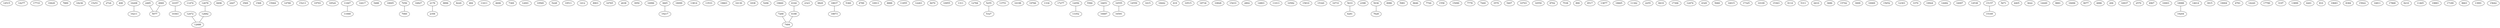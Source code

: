 strict graph  {
	14515;
	14277;
	17733;
	19429;
	7889;
	18236;
	15251;
	2724;
	408;
	16208 -- 16211;
	2485 -- 5077;
	10357 -- 10363;
	11474;
	12472 -- 12688;
	8496;
	2447;
	3569;
	1568;
	15944;
	14780;
	15213;
	19793;
	18524;
	11067 -- 11068;
	14417;
	5488;
	18005;
	7056 -- 7060;
	16827;
	2178 -- 2358;
	9896;
	8220;
	484;
	11611;
	4606;
	7369;
	12001;
	19569;
	5228;
	19511;
	1412;
	8903;
	16765;
	2638;
	3950;
	16996;
	3665 -- 19217;
	18099;
	13814;
	13533;
	19663;
	16130;
	1838;
	5296;
	19660;
	6188 -- 7484;
	2323;
	9829;
	18837 -- 18873;
	5360;
	4789;
	12678 -- 12682;
	10913;
	6164 -- 6188;
	8888;
	11855;
	12263;
	8470;
	10955;
	1311;
	12784;
	5255 -- 5327;
	13751;
	16198;
	19766;
	1334;
	17277;
	12056 -- 13352;
	7268 -- 7484;
	5584;
	16651 -- 16687;
	16555 -- 16591;
	14559;
	1615;
	18442;
	619;
	10515;
	18734;
	10828;
	15433;
	2802;
	14803;
	11013;
	10582;
	15810;
	15320;
	16731;
	5633 -- 6281;
	2398;
	5036 -- 7628;
	8986;
	5981;
	9646;
	7744;
	1558;
	15090;
	7778;
	7440;
	3570;
	5407;
	10703;
	16550;
	8702;
	7538;
	890;
	8517;
	13877;
	18665;
	11342;
	2255;
	8419;
	17306;
	12474;
	4329;
	5060;
	16015;
	17325;
	10109;
	15363;
	9114;
	5311;
	6410;
	3686;
	15742;
	3009;
	10069;
	15652;
	12303;
	3370;
	19924;
	14482;
	16097;
	14538;
	15157 -- 15169;
	5671;
	4405;
	3622;
	14449;
	9881;
	12682 -- 12688;
	18496;
	9077;
	4886;
	206;
	16937;
	2570;
	4967;
	10003;
	18988 -- 19204;
	4969 -- 5077;
	14614;
	3915;
	19004;
	6781;
	14220;
	17790;
	3197;
	13899;
	4261;
	810;
	19683;
	8384;
	15922;
	16811;
	17868;
	9210;
	11465;
	19883;
	17189;
	9663;
	13991;
	15642;
}
